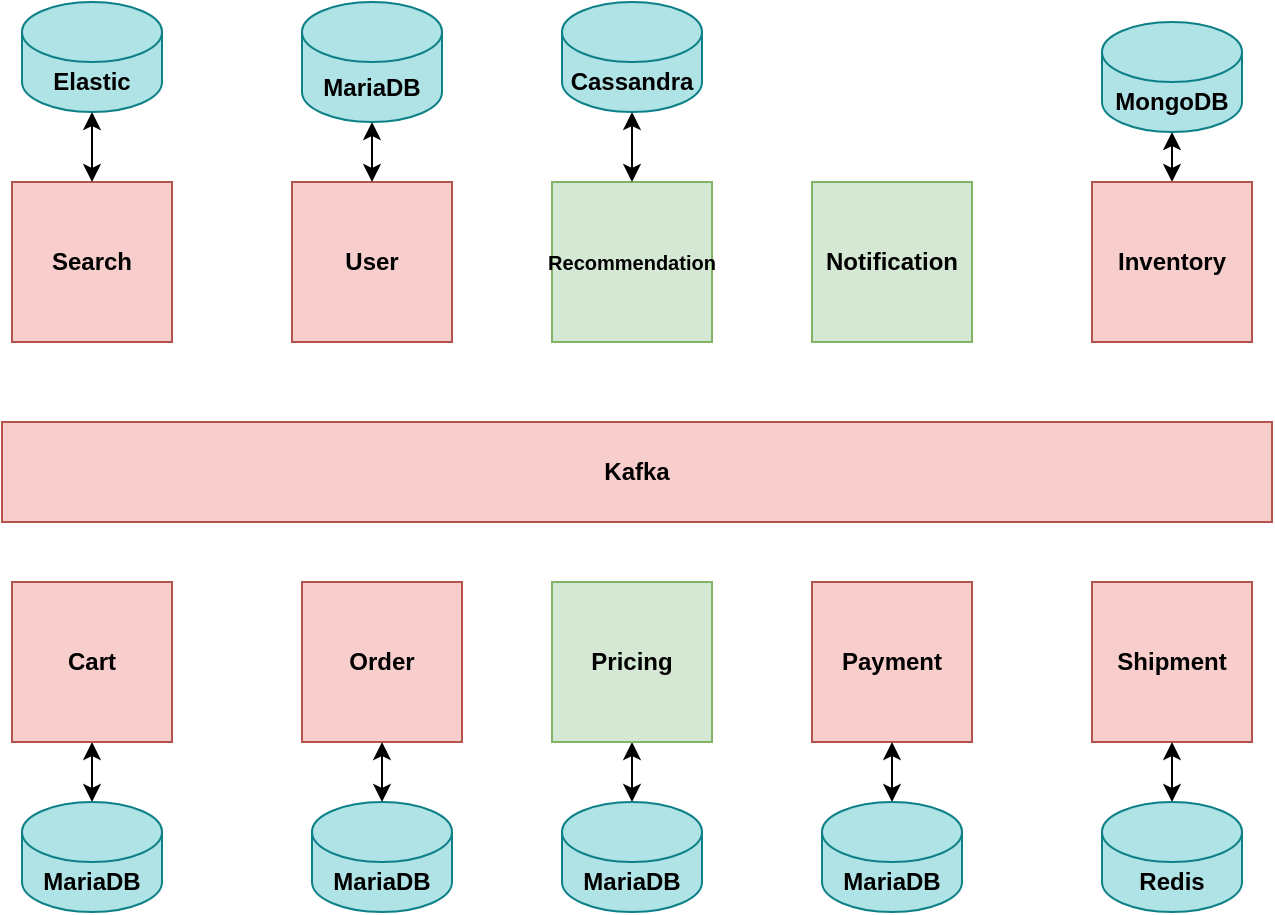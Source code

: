 <mxfile>
    <diagram id="NNZJrir4YYSeP6VaG6wg" name="Overview">
        <mxGraphModel dx="450" dy="530" grid="1" gridSize="10" guides="1" tooltips="1" connect="1" arrows="1" fold="1" page="1" pageScale="1" pageWidth="827" pageHeight="1169" math="0" shadow="0">
            <root>
                <mxCell id="0"/>
                <mxCell id="1" parent="0"/>
                <mxCell id="Gac-dJqSlZ9fU-KO13v7-5" value="Search" style="whiteSpace=wrap;html=1;aspect=fixed;fillColor=#f8cecc;strokeColor=#b85450;fontStyle=1" parent="1" vertex="1">
                    <mxGeometry x="130" y="230" width="80" height="80" as="geometry"/>
                </mxCell>
                <mxCell id="Gac-dJqSlZ9fU-KO13v7-46" value="" style="edgeStyle=orthogonalEdgeStyle;rounded=0;orthogonalLoop=1;jettySize=auto;html=1;fontSize=10;startArrow=classic;startFill=1;endArrow=classic;endFill=1;" parent="1" source="Gac-dJqSlZ9fU-KO13v7-6" target="Gac-dJqSlZ9fU-KO13v7-13" edge="1">
                    <mxGeometry relative="1" as="geometry"/>
                </mxCell>
                <mxCell id="Gac-dJqSlZ9fU-KO13v7-6" value="Inventory" style="whiteSpace=wrap;html=1;aspect=fixed;fillColor=#f8cecc;strokeColor=#b85450;fontStyle=1" parent="1" vertex="1">
                    <mxGeometry x="670" y="230" width="80" height="80" as="geometry"/>
                </mxCell>
                <mxCell id="Gac-dJqSlZ9fU-KO13v7-41" value="" style="edgeStyle=orthogonalEdgeStyle;rounded=0;orthogonalLoop=1;jettySize=auto;html=1;fontSize=10;startArrow=classic;startFill=1;endArrow=classic;endFill=1;" parent="1" source="Gac-dJqSlZ9fU-KO13v7-7" target="Gac-dJqSlZ9fU-KO13v7-27" edge="1">
                    <mxGeometry relative="1" as="geometry"/>
                </mxCell>
                <mxCell id="Gac-dJqSlZ9fU-KO13v7-7" value="Cart" style="whiteSpace=wrap;html=1;aspect=fixed;fillColor=#f8cecc;strokeColor=#b85450;fontStyle=1" parent="1" vertex="1">
                    <mxGeometry x="130" y="430" width="80" height="80" as="geometry"/>
                </mxCell>
                <mxCell id="Gac-dJqSlZ9fU-KO13v7-8" value="Order" style="whiteSpace=wrap;html=1;aspect=fixed;fillColor=#f8cecc;strokeColor=#b85450;fontStyle=1" parent="1" vertex="1">
                    <mxGeometry x="275" y="430" width="80" height="80" as="geometry"/>
                </mxCell>
                <mxCell id="Gac-dJqSlZ9fU-KO13v7-9" value="Payment" style="whiteSpace=wrap;html=1;aspect=fixed;fillColor=#f8cecc;strokeColor=#b85450;fontStyle=1" parent="1" vertex="1">
                    <mxGeometry x="530" y="430" width="80" height="80" as="geometry"/>
                </mxCell>
                <mxCell id="Gac-dJqSlZ9fU-KO13v7-10" value="Shipment" style="whiteSpace=wrap;html=1;aspect=fixed;fillColor=#f8cecc;strokeColor=#b85450;fontStyle=1" parent="1" vertex="1">
                    <mxGeometry x="670" y="430" width="80" height="80" as="geometry"/>
                </mxCell>
                <mxCell id="Gac-dJqSlZ9fU-KO13v7-11" value="Notification" style="whiteSpace=wrap;html=1;aspect=fixed;fillColor=#d5e8d4;strokeColor=#82b366;fontStyle=1" parent="1" vertex="1">
                    <mxGeometry x="530" y="230" width="80" height="80" as="geometry"/>
                </mxCell>
                <mxCell id="Gac-dJqSlZ9fU-KO13v7-12" value="User" style="whiteSpace=wrap;html=1;aspect=fixed;fillColor=#f8cecc;strokeColor=#b85450;fontStyle=1" parent="1" vertex="1">
                    <mxGeometry x="270" y="230" width="80" height="80" as="geometry"/>
                </mxCell>
                <mxCell id="Gac-dJqSlZ9fU-KO13v7-13" value="MongoDB" style="shape=cylinder3;whiteSpace=wrap;html=1;boundedLbl=1;backgroundOutline=1;size=15;fillColor=#b0e3e6;strokeColor=#0e8088;fontStyle=1" parent="1" vertex="1">
                    <mxGeometry x="675" y="150" width="70" height="55" as="geometry"/>
                </mxCell>
                <mxCell id="Gac-dJqSlZ9fU-KO13v7-15" value="Kafka" style="rounded=0;whiteSpace=wrap;html=1;fillColor=#f8cecc;strokeColor=#b85450;fontStyle=1" parent="1" vertex="1">
                    <mxGeometry x="125" y="350" width="635" height="50" as="geometry"/>
                </mxCell>
                <mxCell id="Gac-dJqSlZ9fU-KO13v7-34" value="" style="edgeStyle=orthogonalEdgeStyle;rounded=0;orthogonalLoop=1;jettySize=auto;html=1;fontSize=10;startArrow=classic;startFill=1;endArrow=classic;endFill=1;" parent="1" source="Gac-dJqSlZ9fU-KO13v7-19" target="Gac-dJqSlZ9fU-KO13v7-12" edge="1">
                    <mxGeometry relative="1" as="geometry"/>
                </mxCell>
                <mxCell id="Gac-dJqSlZ9fU-KO13v7-19" value="MariaDB" style="shape=cylinder3;whiteSpace=wrap;html=1;boundedLbl=1;backgroundOutline=1;size=15;fillColor=#b0e3e6;strokeColor=#0e8088;fontStyle=1" parent="1" vertex="1">
                    <mxGeometry x="275" y="140" width="70" height="60" as="geometry"/>
                </mxCell>
                <mxCell id="Gac-dJqSlZ9fU-KO13v7-32" value="" style="edgeStyle=orthogonalEdgeStyle;rounded=0;orthogonalLoop=1;jettySize=auto;html=1;fontSize=10;startArrow=classic;startFill=1;endArrow=classic;endFill=1;" parent="1" source="Gac-dJqSlZ9fU-KO13v7-20" target="Gac-dJqSlZ9fU-KO13v7-5" edge="1">
                    <mxGeometry relative="1" as="geometry"/>
                </mxCell>
                <mxCell id="Gac-dJqSlZ9fU-KO13v7-20" value="Elastic" style="shape=cylinder3;whiteSpace=wrap;html=1;boundedLbl=1;backgroundOutline=1;size=15;fillColor=#b0e3e6;strokeColor=#0e8088;fontStyle=1" parent="1" vertex="1">
                    <mxGeometry x="135" y="140" width="70" height="55" as="geometry"/>
                </mxCell>
                <mxCell id="Gac-dJqSlZ9fU-KO13v7-45" value="" style="edgeStyle=orthogonalEdgeStyle;rounded=0;orthogonalLoop=1;jettySize=auto;html=1;fontSize=10;startArrow=classic;startFill=1;endArrow=classic;endFill=1;" parent="1" source="Gac-dJqSlZ9fU-KO13v7-22" target="Gac-dJqSlZ9fU-KO13v7-10" edge="1">
                    <mxGeometry relative="1" as="geometry"/>
                </mxCell>
                <mxCell id="Gac-dJqSlZ9fU-KO13v7-22" value="Redis" style="shape=cylinder3;whiteSpace=wrap;html=1;boundedLbl=1;backgroundOutline=1;size=15;fillColor=#b0e3e6;strokeColor=#0e8088;fontStyle=1" parent="1" vertex="1">
                    <mxGeometry x="675" y="540" width="70" height="55" as="geometry"/>
                </mxCell>
                <mxCell id="Gac-dJqSlZ9fU-KO13v7-42" value="" style="edgeStyle=orthogonalEdgeStyle;rounded=0;orthogonalLoop=1;jettySize=auto;html=1;fontSize=10;startArrow=classic;startFill=1;endArrow=classic;endFill=1;" parent="1" source="Gac-dJqSlZ9fU-KO13v7-23" target="Gac-dJqSlZ9fU-KO13v7-8" edge="1">
                    <mxGeometry relative="1" as="geometry"/>
                </mxCell>
                <mxCell id="Gac-dJqSlZ9fU-KO13v7-23" value="MariaDB" style="shape=cylinder3;whiteSpace=wrap;html=1;boundedLbl=1;backgroundOutline=1;size=15;fillColor=#b0e3e6;strokeColor=#0e8088;fontStyle=1" parent="1" vertex="1">
                    <mxGeometry x="280" y="540" width="70" height="55" as="geometry"/>
                </mxCell>
                <mxCell id="Gac-dJqSlZ9fU-KO13v7-43" value="" style="edgeStyle=orthogonalEdgeStyle;rounded=0;orthogonalLoop=1;jettySize=auto;html=1;fontSize=10;startArrow=classic;startFill=1;endArrow=classic;endFill=1;" parent="1" source="Gac-dJqSlZ9fU-KO13v7-24" target="Gac-dJqSlZ9fU-KO13v7-26" edge="1">
                    <mxGeometry relative="1" as="geometry"/>
                </mxCell>
                <mxCell id="Gac-dJqSlZ9fU-KO13v7-24" value="MariaDB" style="shape=cylinder3;whiteSpace=wrap;html=1;boundedLbl=1;backgroundOutline=1;size=15;fillColor=#b0e3e6;strokeColor=#0e8088;fontStyle=1" parent="1" vertex="1">
                    <mxGeometry x="405" y="540" width="70" height="55" as="geometry"/>
                </mxCell>
                <mxCell id="Gac-dJqSlZ9fU-KO13v7-25" value="&lt;font style=&quot;font-size: 10px;&quot;&gt;Recommendation&lt;/font&gt;" style="whiteSpace=wrap;html=1;aspect=fixed;fillColor=#d5e8d4;strokeColor=#82b366;fontStyle=1" parent="1" vertex="1">
                    <mxGeometry x="400" y="230" width="80" height="80" as="geometry"/>
                </mxCell>
                <mxCell id="Gac-dJqSlZ9fU-KO13v7-26" value="Pricing" style="whiteSpace=wrap;html=1;aspect=fixed;fillColor=#d5e8d4;strokeColor=#82b366;fontStyle=1" parent="1" vertex="1">
                    <mxGeometry x="400" y="430" width="80" height="80" as="geometry"/>
                </mxCell>
                <mxCell id="Gac-dJqSlZ9fU-KO13v7-27" value="MariaDB" style="shape=cylinder3;whiteSpace=wrap;html=1;boundedLbl=1;backgroundOutline=1;size=15;fillColor=#b0e3e6;strokeColor=#0e8088;fontStyle=1" parent="1" vertex="1">
                    <mxGeometry x="135" y="540" width="70" height="55" as="geometry"/>
                </mxCell>
                <mxCell id="Gac-dJqSlZ9fU-KO13v7-35" value="" style="edgeStyle=orthogonalEdgeStyle;rounded=0;orthogonalLoop=1;jettySize=auto;html=1;fontSize=10;startArrow=classic;startFill=1;endArrow=classic;endFill=1;" parent="1" source="Gac-dJqSlZ9fU-KO13v7-28" target="Gac-dJqSlZ9fU-KO13v7-25" edge="1">
                    <mxGeometry relative="1" as="geometry"/>
                </mxCell>
                <mxCell id="Gac-dJqSlZ9fU-KO13v7-28" value="Cassandra" style="shape=cylinder3;whiteSpace=wrap;html=1;boundedLbl=1;backgroundOutline=1;size=15;fillColor=#b0e3e6;strokeColor=#0e8088;fontStyle=1" parent="1" vertex="1">
                    <mxGeometry x="405" y="140" width="70" height="55" as="geometry"/>
                </mxCell>
                <mxCell id="Gac-dJqSlZ9fU-KO13v7-44" value="" style="edgeStyle=orthogonalEdgeStyle;rounded=0;orthogonalLoop=1;jettySize=auto;html=1;fontSize=10;startArrow=classic;startFill=1;endArrow=classic;endFill=1;" parent="1" source="Gac-dJqSlZ9fU-KO13v7-30" target="Gac-dJqSlZ9fU-KO13v7-9" edge="1">
                    <mxGeometry relative="1" as="geometry"/>
                </mxCell>
                <mxCell id="Gac-dJqSlZ9fU-KO13v7-30" value="MariaDB" style="shape=cylinder3;whiteSpace=wrap;html=1;boundedLbl=1;backgroundOutline=1;size=15;fillColor=#b0e3e6;strokeColor=#0e8088;fontStyle=1" parent="1" vertex="1">
                    <mxGeometry x="535" y="540" width="70" height="55" as="geometry"/>
                </mxCell>
            </root>
        </mxGraphModel>
    </diagram>
</mxfile>